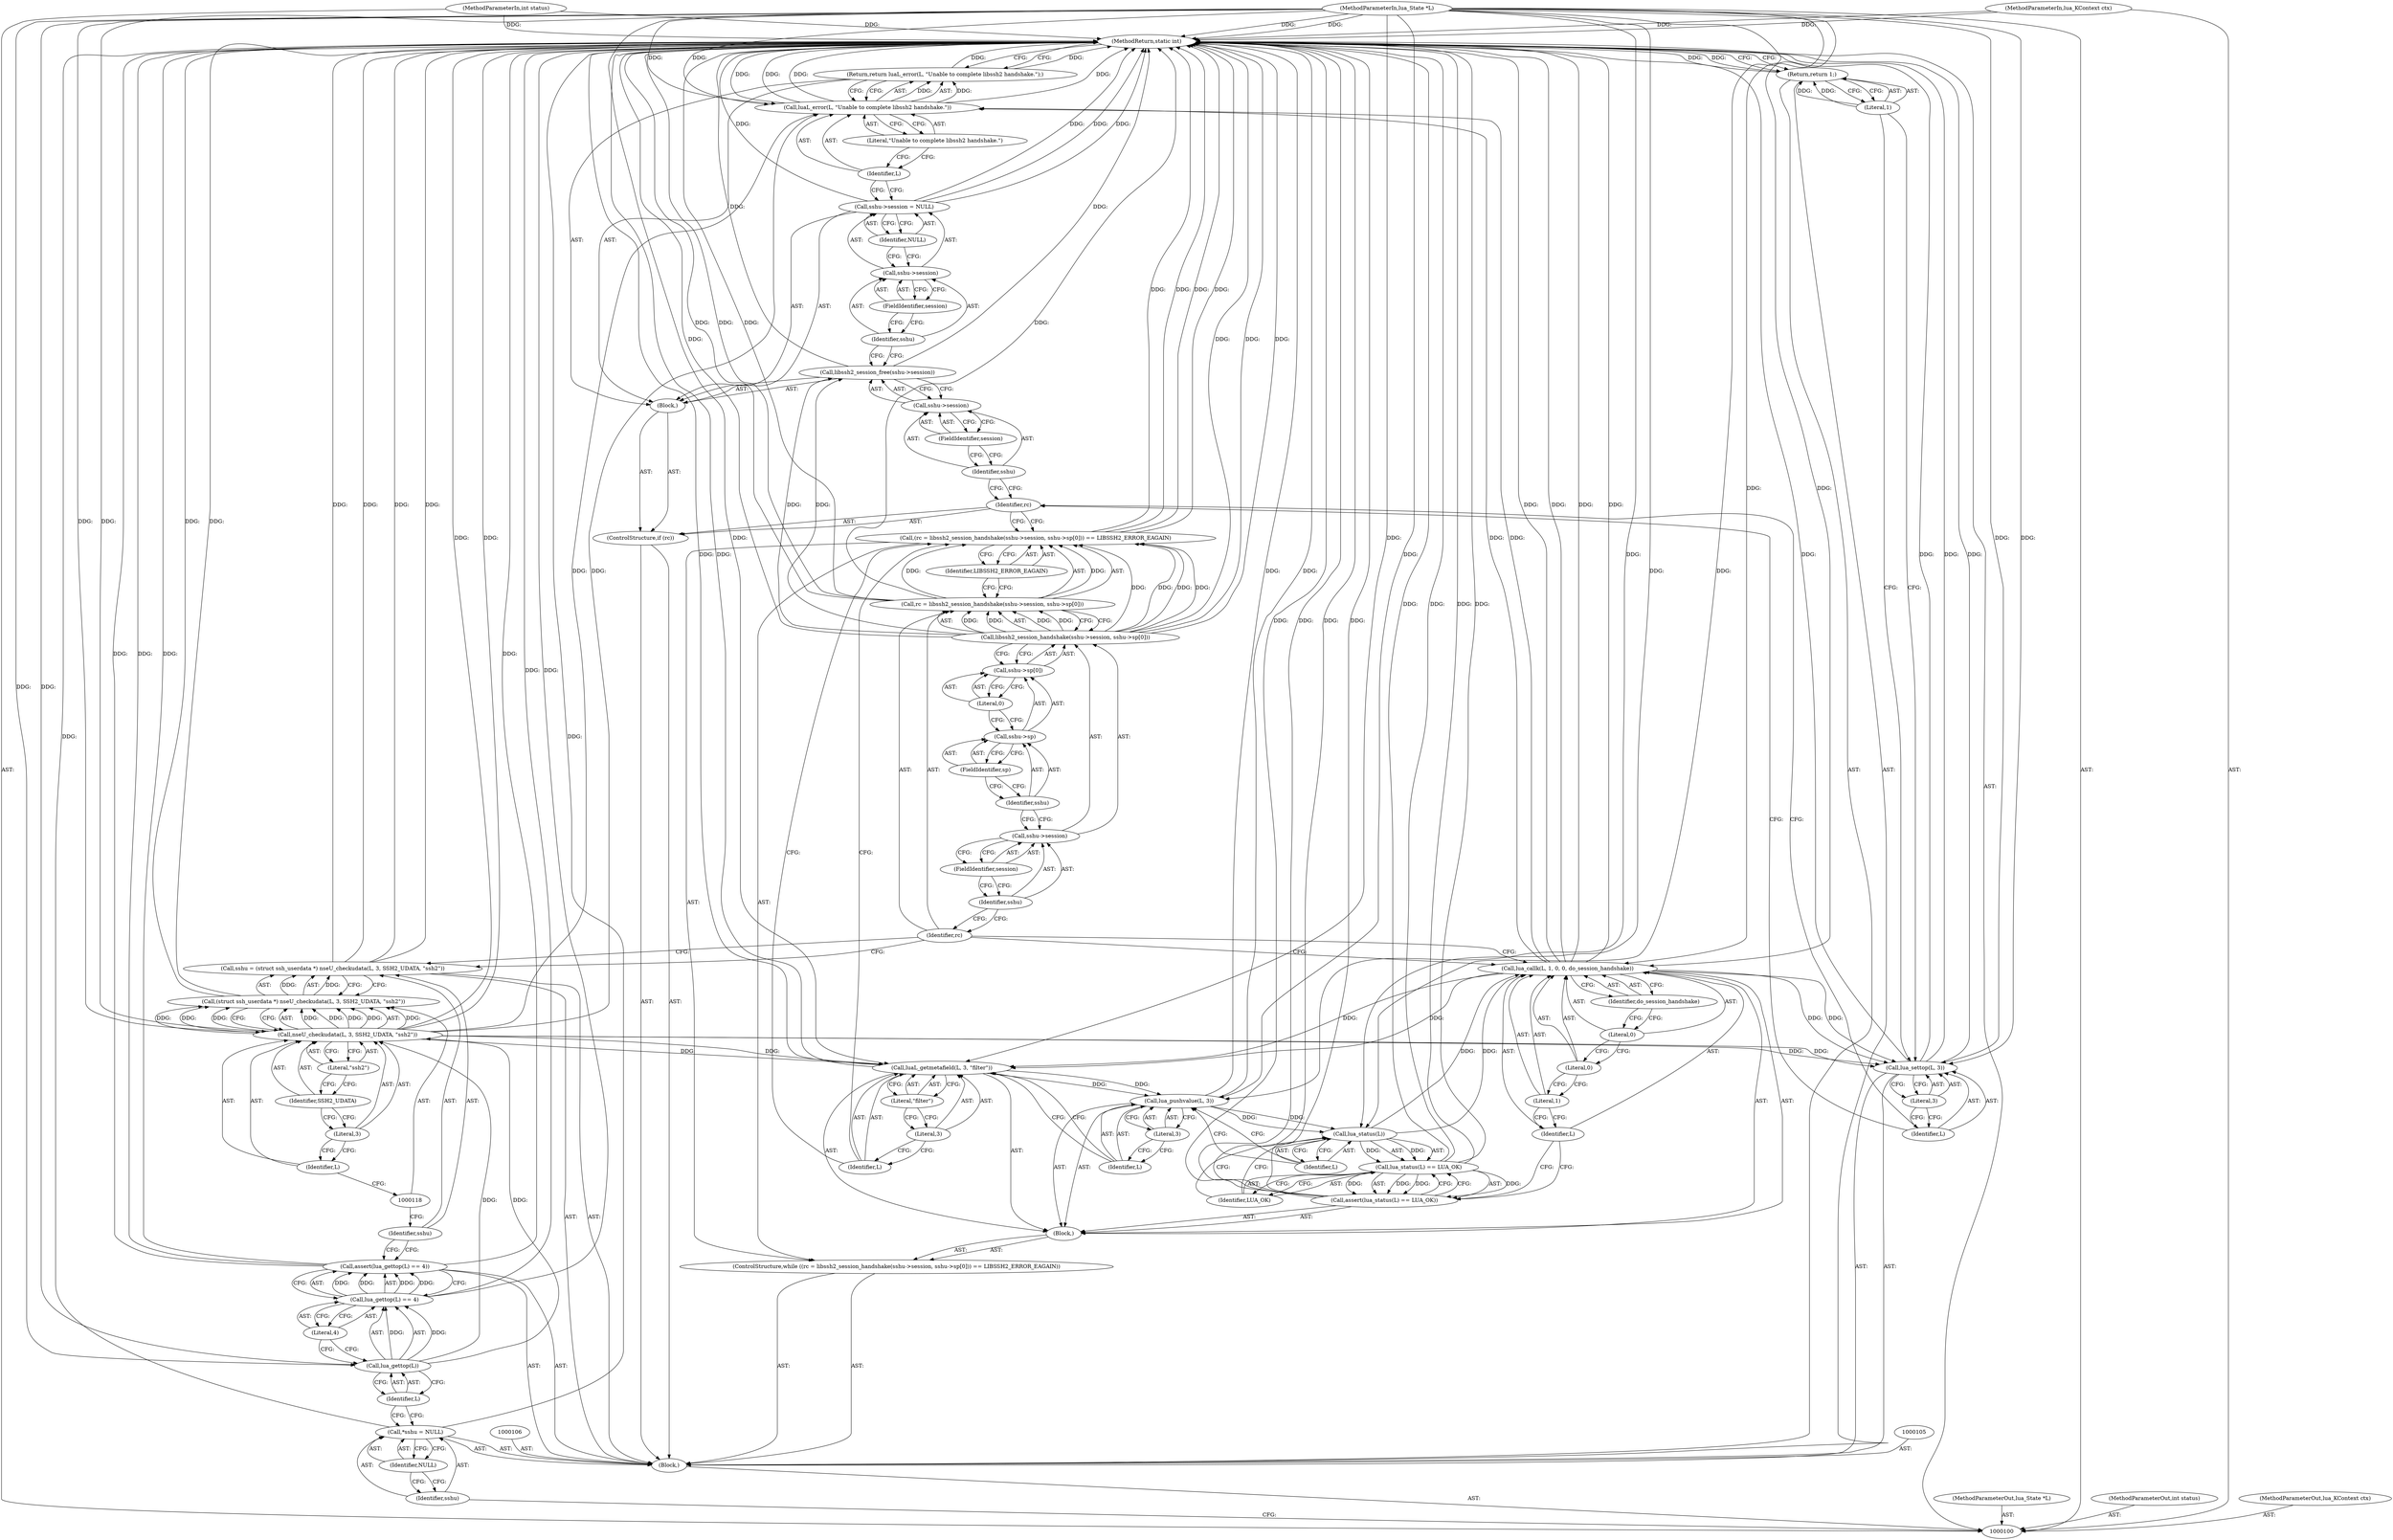 digraph "0_nmap_350bbe0597d37ad67abe5fef8fba984707b4e9ad" {
"1000178" [label="(MethodReturn,static int)"];
"1000101" [label="(MethodParameterIn,lua_State *L)"];
"1000270" [label="(MethodParameterOut,lua_State *L)"];
"1000102" [label="(MethodParameterIn,int status)"];
"1000271" [label="(MethodParameterOut,int status)"];
"1000103" [label="(MethodParameterIn,lua_KContext ctx)"];
"1000272" [label="(MethodParameterOut,lua_KContext ctx)"];
"1000104" [label="(Block,)"];
"1000144" [label="(Identifier,L)"];
"1000145" [label="(Literal,3)"];
"1000143" [label="(Call,lua_pushvalue(L, 3))"];
"1000147" [label="(Call,lua_status(L) == LUA_OK)"];
"1000148" [label="(Call,lua_status(L))"];
"1000149" [label="(Identifier,L)"];
"1000150" [label="(Identifier,LUA_OK)"];
"1000146" [label="(Call,assert(lua_status(L) == LUA_OK))"];
"1000152" [label="(Identifier,L)"];
"1000153" [label="(Literal,1)"];
"1000154" [label="(Literal,0)"];
"1000155" [label="(Literal,0)"];
"1000156" [label="(Identifier,do_session_handshake)"];
"1000151" [label="(Call,lua_callk(L, 1, 0, 0, do_session_handshake))"];
"1000159" [label="(Block,)"];
"1000157" [label="(ControlStructure,if (rc))"];
"1000158" [label="(Identifier,rc)"];
"1000161" [label="(Call,sshu->session)"];
"1000162" [label="(Identifier,sshu)"];
"1000163" [label="(FieldIdentifier,session)"];
"1000160" [label="(Call,libssh2_session_free(sshu->session))"];
"1000167" [label="(FieldIdentifier,session)"];
"1000168" [label="(Identifier,NULL)"];
"1000164" [label="(Call,sshu->session = NULL)"];
"1000165" [label="(Call,sshu->session)"];
"1000166" [label="(Identifier,sshu)"];
"1000170" [label="(Call,luaL_error(L, \"Unable to complete libssh2 handshake.\"))"];
"1000171" [label="(Identifier,L)"];
"1000172" [label="(Literal,\"Unable to complete libssh2 handshake.\")"];
"1000169" [label="(Return,return luaL_error(L, \"Unable to complete libssh2 handshake.\");)"];
"1000174" [label="(Identifier,L)"];
"1000175" [label="(Literal,3)"];
"1000173" [label="(Call,lua_settop(L, 3))"];
"1000177" [label="(Literal,1)"];
"1000176" [label="(Return,return 1;)"];
"1000107" [label="(Call,*sshu = NULL)"];
"1000108" [label="(Identifier,sshu)"];
"1000109" [label="(Identifier,NULL)"];
"1000111" [label="(Call,lua_gettop(L) == 4)"];
"1000112" [label="(Call,lua_gettop(L))"];
"1000113" [label="(Identifier,L)"];
"1000114" [label="(Literal,4)"];
"1000110" [label="(Call,assert(lua_gettop(L) == 4))"];
"1000117" [label="(Call,(struct ssh_userdata *) nseU_checkudata(L, 3, SSH2_UDATA, \"ssh2\"))"];
"1000119" [label="(Call,nseU_checkudata(L, 3, SSH2_UDATA, \"ssh2\"))"];
"1000115" [label="(Call,sshu = (struct ssh_userdata *) nseU_checkudata(L, 3, SSH2_UDATA, \"ssh2\"))"];
"1000116" [label="(Identifier,sshu)"];
"1000120" [label="(Identifier,L)"];
"1000121" [label="(Literal,3)"];
"1000122" [label="(Identifier,SSH2_UDATA)"];
"1000123" [label="(Literal,\"ssh2\")"];
"1000125" [label="(Call,(rc = libssh2_session_handshake(sshu->session, sshu->sp[0])) == LIBSSH2_ERROR_EAGAIN)"];
"1000126" [label="(Call,rc = libssh2_session_handshake(sshu->session, sshu->sp[0]))"];
"1000127" [label="(Identifier,rc)"];
"1000128" [label="(Call,libssh2_session_handshake(sshu->session, sshu->sp[0]))"];
"1000124" [label="(ControlStructure,while ((rc = libssh2_session_handshake(sshu->session, sshu->sp[0])) == LIBSSH2_ERROR_EAGAIN))"];
"1000129" [label="(Call,sshu->session)"];
"1000130" [label="(Identifier,sshu)"];
"1000131" [label="(FieldIdentifier,session)"];
"1000132" [label="(Call,sshu->sp[0])"];
"1000133" [label="(Call,sshu->sp)"];
"1000134" [label="(Identifier,sshu)"];
"1000135" [label="(FieldIdentifier,sp)"];
"1000136" [label="(Literal,0)"];
"1000137" [label="(Identifier,LIBSSH2_ERROR_EAGAIN)"];
"1000138" [label="(Block,)"];
"1000140" [label="(Identifier,L)"];
"1000141" [label="(Literal,3)"];
"1000142" [label="(Literal,\"filter\")"];
"1000139" [label="(Call,luaL_getmetafield(L, 3, \"filter\"))"];
"1000178" -> "1000100"  [label="AST: "];
"1000178" -> "1000169"  [label="CFG: "];
"1000178" -> "1000176"  [label="CFG: "];
"1000169" -> "1000178"  [label="DDG: "];
"1000115" -> "1000178"  [label="DDG: "];
"1000115" -> "1000178"  [label="DDG: "];
"1000125" -> "1000178"  [label="DDG: "];
"1000125" -> "1000178"  [label="DDG: "];
"1000160" -> "1000178"  [label="DDG: "];
"1000147" -> "1000178"  [label="DDG: "];
"1000147" -> "1000178"  [label="DDG: "];
"1000126" -> "1000178"  [label="DDG: "];
"1000126" -> "1000178"  [label="DDG: "];
"1000117" -> "1000178"  [label="DDG: "];
"1000146" -> "1000178"  [label="DDG: "];
"1000146" -> "1000178"  [label="DDG: "];
"1000164" -> "1000178"  [label="DDG: "];
"1000164" -> "1000178"  [label="DDG: "];
"1000151" -> "1000178"  [label="DDG: "];
"1000151" -> "1000178"  [label="DDG: "];
"1000128" -> "1000178"  [label="DDG: "];
"1000128" -> "1000178"  [label="DDG: "];
"1000139" -> "1000178"  [label="DDG: "];
"1000103" -> "1000178"  [label="DDG: "];
"1000102" -> "1000178"  [label="DDG: "];
"1000111" -> "1000178"  [label="DDG: "];
"1000101" -> "1000178"  [label="DDG: "];
"1000110" -> "1000178"  [label="DDG: "];
"1000110" -> "1000178"  [label="DDG: "];
"1000173" -> "1000178"  [label="DDG: "];
"1000173" -> "1000178"  [label="DDG: "];
"1000143" -> "1000178"  [label="DDG: "];
"1000119" -> "1000178"  [label="DDG: "];
"1000170" -> "1000178"  [label="DDG: "];
"1000170" -> "1000178"  [label="DDG: "];
"1000107" -> "1000178"  [label="DDG: "];
"1000176" -> "1000178"  [label="DDG: "];
"1000101" -> "1000100"  [label="AST: "];
"1000101" -> "1000178"  [label="DDG: "];
"1000101" -> "1000112"  [label="DDG: "];
"1000101" -> "1000119"  [label="DDG: "];
"1000101" -> "1000139"  [label="DDG: "];
"1000101" -> "1000143"  [label="DDG: "];
"1000101" -> "1000148"  [label="DDG: "];
"1000101" -> "1000151"  [label="DDG: "];
"1000101" -> "1000170"  [label="DDG: "];
"1000101" -> "1000173"  [label="DDG: "];
"1000270" -> "1000100"  [label="AST: "];
"1000102" -> "1000100"  [label="AST: "];
"1000102" -> "1000178"  [label="DDG: "];
"1000271" -> "1000100"  [label="AST: "];
"1000103" -> "1000100"  [label="AST: "];
"1000103" -> "1000178"  [label="DDG: "];
"1000272" -> "1000100"  [label="AST: "];
"1000104" -> "1000100"  [label="AST: "];
"1000105" -> "1000104"  [label="AST: "];
"1000106" -> "1000104"  [label="AST: "];
"1000107" -> "1000104"  [label="AST: "];
"1000110" -> "1000104"  [label="AST: "];
"1000115" -> "1000104"  [label="AST: "];
"1000124" -> "1000104"  [label="AST: "];
"1000157" -> "1000104"  [label="AST: "];
"1000173" -> "1000104"  [label="AST: "];
"1000176" -> "1000104"  [label="AST: "];
"1000144" -> "1000143"  [label="AST: "];
"1000144" -> "1000139"  [label="CFG: "];
"1000145" -> "1000144"  [label="CFG: "];
"1000145" -> "1000143"  [label="AST: "];
"1000145" -> "1000144"  [label="CFG: "];
"1000143" -> "1000145"  [label="CFG: "];
"1000143" -> "1000138"  [label="AST: "];
"1000143" -> "1000145"  [label="CFG: "];
"1000144" -> "1000143"  [label="AST: "];
"1000145" -> "1000143"  [label="AST: "];
"1000149" -> "1000143"  [label="CFG: "];
"1000143" -> "1000178"  [label="DDG: "];
"1000139" -> "1000143"  [label="DDG: "];
"1000101" -> "1000143"  [label="DDG: "];
"1000143" -> "1000148"  [label="DDG: "];
"1000147" -> "1000146"  [label="AST: "];
"1000147" -> "1000150"  [label="CFG: "];
"1000148" -> "1000147"  [label="AST: "];
"1000150" -> "1000147"  [label="AST: "];
"1000146" -> "1000147"  [label="CFG: "];
"1000147" -> "1000178"  [label="DDG: "];
"1000147" -> "1000178"  [label="DDG: "];
"1000147" -> "1000146"  [label="DDG: "];
"1000147" -> "1000146"  [label="DDG: "];
"1000148" -> "1000147"  [label="DDG: "];
"1000148" -> "1000147"  [label="AST: "];
"1000148" -> "1000149"  [label="CFG: "];
"1000149" -> "1000148"  [label="AST: "];
"1000150" -> "1000148"  [label="CFG: "];
"1000148" -> "1000147"  [label="DDG: "];
"1000143" -> "1000148"  [label="DDG: "];
"1000101" -> "1000148"  [label="DDG: "];
"1000148" -> "1000151"  [label="DDG: "];
"1000149" -> "1000148"  [label="AST: "];
"1000149" -> "1000143"  [label="CFG: "];
"1000148" -> "1000149"  [label="CFG: "];
"1000150" -> "1000147"  [label="AST: "];
"1000150" -> "1000148"  [label="CFG: "];
"1000147" -> "1000150"  [label="CFG: "];
"1000146" -> "1000138"  [label="AST: "];
"1000146" -> "1000147"  [label="CFG: "];
"1000147" -> "1000146"  [label="AST: "];
"1000152" -> "1000146"  [label="CFG: "];
"1000146" -> "1000178"  [label="DDG: "];
"1000146" -> "1000178"  [label="DDG: "];
"1000147" -> "1000146"  [label="DDG: "];
"1000147" -> "1000146"  [label="DDG: "];
"1000152" -> "1000151"  [label="AST: "];
"1000152" -> "1000146"  [label="CFG: "];
"1000153" -> "1000152"  [label="CFG: "];
"1000153" -> "1000151"  [label="AST: "];
"1000153" -> "1000152"  [label="CFG: "];
"1000154" -> "1000153"  [label="CFG: "];
"1000154" -> "1000151"  [label="AST: "];
"1000154" -> "1000153"  [label="CFG: "];
"1000155" -> "1000154"  [label="CFG: "];
"1000155" -> "1000151"  [label="AST: "];
"1000155" -> "1000154"  [label="CFG: "];
"1000156" -> "1000155"  [label="CFG: "];
"1000156" -> "1000151"  [label="AST: "];
"1000156" -> "1000155"  [label="CFG: "];
"1000151" -> "1000156"  [label="CFG: "];
"1000151" -> "1000138"  [label="AST: "];
"1000151" -> "1000156"  [label="CFG: "];
"1000152" -> "1000151"  [label="AST: "];
"1000153" -> "1000151"  [label="AST: "];
"1000154" -> "1000151"  [label="AST: "];
"1000155" -> "1000151"  [label="AST: "];
"1000156" -> "1000151"  [label="AST: "];
"1000127" -> "1000151"  [label="CFG: "];
"1000151" -> "1000178"  [label="DDG: "];
"1000151" -> "1000178"  [label="DDG: "];
"1000151" -> "1000139"  [label="DDG: "];
"1000148" -> "1000151"  [label="DDG: "];
"1000101" -> "1000151"  [label="DDG: "];
"1000151" -> "1000170"  [label="DDG: "];
"1000151" -> "1000173"  [label="DDG: "];
"1000159" -> "1000157"  [label="AST: "];
"1000160" -> "1000159"  [label="AST: "];
"1000164" -> "1000159"  [label="AST: "];
"1000169" -> "1000159"  [label="AST: "];
"1000157" -> "1000104"  [label="AST: "];
"1000158" -> "1000157"  [label="AST: "];
"1000159" -> "1000157"  [label="AST: "];
"1000158" -> "1000157"  [label="AST: "];
"1000158" -> "1000125"  [label="CFG: "];
"1000162" -> "1000158"  [label="CFG: "];
"1000174" -> "1000158"  [label="CFG: "];
"1000161" -> "1000160"  [label="AST: "];
"1000161" -> "1000163"  [label="CFG: "];
"1000162" -> "1000161"  [label="AST: "];
"1000163" -> "1000161"  [label="AST: "];
"1000160" -> "1000161"  [label="CFG: "];
"1000162" -> "1000161"  [label="AST: "];
"1000162" -> "1000158"  [label="CFG: "];
"1000163" -> "1000162"  [label="CFG: "];
"1000163" -> "1000161"  [label="AST: "];
"1000163" -> "1000162"  [label="CFG: "];
"1000161" -> "1000163"  [label="CFG: "];
"1000160" -> "1000159"  [label="AST: "];
"1000160" -> "1000161"  [label="CFG: "];
"1000161" -> "1000160"  [label="AST: "];
"1000166" -> "1000160"  [label="CFG: "];
"1000160" -> "1000178"  [label="DDG: "];
"1000128" -> "1000160"  [label="DDG: "];
"1000167" -> "1000165"  [label="AST: "];
"1000167" -> "1000166"  [label="CFG: "];
"1000165" -> "1000167"  [label="CFG: "];
"1000168" -> "1000164"  [label="AST: "];
"1000168" -> "1000165"  [label="CFG: "];
"1000164" -> "1000168"  [label="CFG: "];
"1000164" -> "1000159"  [label="AST: "];
"1000164" -> "1000168"  [label="CFG: "];
"1000165" -> "1000164"  [label="AST: "];
"1000168" -> "1000164"  [label="AST: "];
"1000171" -> "1000164"  [label="CFG: "];
"1000164" -> "1000178"  [label="DDG: "];
"1000164" -> "1000178"  [label="DDG: "];
"1000165" -> "1000164"  [label="AST: "];
"1000165" -> "1000167"  [label="CFG: "];
"1000166" -> "1000165"  [label="AST: "];
"1000167" -> "1000165"  [label="AST: "];
"1000168" -> "1000165"  [label="CFG: "];
"1000166" -> "1000165"  [label="AST: "];
"1000166" -> "1000160"  [label="CFG: "];
"1000167" -> "1000166"  [label="CFG: "];
"1000170" -> "1000169"  [label="AST: "];
"1000170" -> "1000172"  [label="CFG: "];
"1000171" -> "1000170"  [label="AST: "];
"1000172" -> "1000170"  [label="AST: "];
"1000169" -> "1000170"  [label="CFG: "];
"1000170" -> "1000178"  [label="DDG: "];
"1000170" -> "1000178"  [label="DDG: "];
"1000170" -> "1000169"  [label="DDG: "];
"1000151" -> "1000170"  [label="DDG: "];
"1000119" -> "1000170"  [label="DDG: "];
"1000101" -> "1000170"  [label="DDG: "];
"1000171" -> "1000170"  [label="AST: "];
"1000171" -> "1000164"  [label="CFG: "];
"1000172" -> "1000171"  [label="CFG: "];
"1000172" -> "1000170"  [label="AST: "];
"1000172" -> "1000171"  [label="CFG: "];
"1000170" -> "1000172"  [label="CFG: "];
"1000169" -> "1000159"  [label="AST: "];
"1000169" -> "1000170"  [label="CFG: "];
"1000170" -> "1000169"  [label="AST: "];
"1000178" -> "1000169"  [label="CFG: "];
"1000169" -> "1000178"  [label="DDG: "];
"1000170" -> "1000169"  [label="DDG: "];
"1000174" -> "1000173"  [label="AST: "];
"1000174" -> "1000158"  [label="CFG: "];
"1000175" -> "1000174"  [label="CFG: "];
"1000175" -> "1000173"  [label="AST: "];
"1000175" -> "1000174"  [label="CFG: "];
"1000173" -> "1000175"  [label="CFG: "];
"1000173" -> "1000104"  [label="AST: "];
"1000173" -> "1000175"  [label="CFG: "];
"1000174" -> "1000173"  [label="AST: "];
"1000175" -> "1000173"  [label="AST: "];
"1000177" -> "1000173"  [label="CFG: "];
"1000173" -> "1000178"  [label="DDG: "];
"1000173" -> "1000178"  [label="DDG: "];
"1000151" -> "1000173"  [label="DDG: "];
"1000119" -> "1000173"  [label="DDG: "];
"1000101" -> "1000173"  [label="DDG: "];
"1000177" -> "1000176"  [label="AST: "];
"1000177" -> "1000173"  [label="CFG: "];
"1000176" -> "1000177"  [label="CFG: "];
"1000177" -> "1000176"  [label="DDG: "];
"1000176" -> "1000104"  [label="AST: "];
"1000176" -> "1000177"  [label="CFG: "];
"1000177" -> "1000176"  [label="AST: "];
"1000178" -> "1000176"  [label="CFG: "];
"1000176" -> "1000178"  [label="DDG: "];
"1000177" -> "1000176"  [label="DDG: "];
"1000107" -> "1000104"  [label="AST: "];
"1000107" -> "1000109"  [label="CFG: "];
"1000108" -> "1000107"  [label="AST: "];
"1000109" -> "1000107"  [label="AST: "];
"1000113" -> "1000107"  [label="CFG: "];
"1000107" -> "1000178"  [label="DDG: "];
"1000108" -> "1000107"  [label="AST: "];
"1000108" -> "1000100"  [label="CFG: "];
"1000109" -> "1000108"  [label="CFG: "];
"1000109" -> "1000107"  [label="AST: "];
"1000109" -> "1000108"  [label="CFG: "];
"1000107" -> "1000109"  [label="CFG: "];
"1000111" -> "1000110"  [label="AST: "];
"1000111" -> "1000114"  [label="CFG: "];
"1000112" -> "1000111"  [label="AST: "];
"1000114" -> "1000111"  [label="AST: "];
"1000110" -> "1000111"  [label="CFG: "];
"1000111" -> "1000178"  [label="DDG: "];
"1000111" -> "1000110"  [label="DDG: "];
"1000111" -> "1000110"  [label="DDG: "];
"1000112" -> "1000111"  [label="DDG: "];
"1000112" -> "1000111"  [label="AST: "];
"1000112" -> "1000113"  [label="CFG: "];
"1000113" -> "1000112"  [label="AST: "];
"1000114" -> "1000112"  [label="CFG: "];
"1000112" -> "1000111"  [label="DDG: "];
"1000101" -> "1000112"  [label="DDG: "];
"1000112" -> "1000119"  [label="DDG: "];
"1000113" -> "1000112"  [label="AST: "];
"1000113" -> "1000107"  [label="CFG: "];
"1000112" -> "1000113"  [label="CFG: "];
"1000114" -> "1000111"  [label="AST: "];
"1000114" -> "1000112"  [label="CFG: "];
"1000111" -> "1000114"  [label="CFG: "];
"1000110" -> "1000104"  [label="AST: "];
"1000110" -> "1000111"  [label="CFG: "];
"1000111" -> "1000110"  [label="AST: "];
"1000116" -> "1000110"  [label="CFG: "];
"1000110" -> "1000178"  [label="DDG: "];
"1000110" -> "1000178"  [label="DDG: "];
"1000111" -> "1000110"  [label="DDG: "];
"1000111" -> "1000110"  [label="DDG: "];
"1000117" -> "1000115"  [label="AST: "];
"1000117" -> "1000119"  [label="CFG: "];
"1000118" -> "1000117"  [label="AST: "];
"1000119" -> "1000117"  [label="AST: "];
"1000115" -> "1000117"  [label="CFG: "];
"1000117" -> "1000178"  [label="DDG: "];
"1000117" -> "1000115"  [label="DDG: "];
"1000119" -> "1000117"  [label="DDG: "];
"1000119" -> "1000117"  [label="DDG: "];
"1000119" -> "1000117"  [label="DDG: "];
"1000119" -> "1000117"  [label="DDG: "];
"1000119" -> "1000117"  [label="AST: "];
"1000119" -> "1000123"  [label="CFG: "];
"1000120" -> "1000119"  [label="AST: "];
"1000121" -> "1000119"  [label="AST: "];
"1000122" -> "1000119"  [label="AST: "];
"1000123" -> "1000119"  [label="AST: "];
"1000117" -> "1000119"  [label="CFG: "];
"1000119" -> "1000178"  [label="DDG: "];
"1000119" -> "1000117"  [label="DDG: "];
"1000119" -> "1000117"  [label="DDG: "];
"1000119" -> "1000117"  [label="DDG: "];
"1000119" -> "1000117"  [label="DDG: "];
"1000112" -> "1000119"  [label="DDG: "];
"1000101" -> "1000119"  [label="DDG: "];
"1000119" -> "1000139"  [label="DDG: "];
"1000119" -> "1000170"  [label="DDG: "];
"1000119" -> "1000173"  [label="DDG: "];
"1000115" -> "1000104"  [label="AST: "];
"1000115" -> "1000117"  [label="CFG: "];
"1000116" -> "1000115"  [label="AST: "];
"1000117" -> "1000115"  [label="AST: "];
"1000127" -> "1000115"  [label="CFG: "];
"1000115" -> "1000178"  [label="DDG: "];
"1000115" -> "1000178"  [label="DDG: "];
"1000117" -> "1000115"  [label="DDG: "];
"1000116" -> "1000115"  [label="AST: "];
"1000116" -> "1000110"  [label="CFG: "];
"1000118" -> "1000116"  [label="CFG: "];
"1000120" -> "1000119"  [label="AST: "];
"1000120" -> "1000118"  [label="CFG: "];
"1000121" -> "1000120"  [label="CFG: "];
"1000121" -> "1000119"  [label="AST: "];
"1000121" -> "1000120"  [label="CFG: "];
"1000122" -> "1000121"  [label="CFG: "];
"1000122" -> "1000119"  [label="AST: "];
"1000122" -> "1000121"  [label="CFG: "];
"1000123" -> "1000122"  [label="CFG: "];
"1000123" -> "1000119"  [label="AST: "];
"1000123" -> "1000122"  [label="CFG: "];
"1000119" -> "1000123"  [label="CFG: "];
"1000125" -> "1000124"  [label="AST: "];
"1000125" -> "1000137"  [label="CFG: "];
"1000126" -> "1000125"  [label="AST: "];
"1000137" -> "1000125"  [label="AST: "];
"1000140" -> "1000125"  [label="CFG: "];
"1000158" -> "1000125"  [label="CFG: "];
"1000125" -> "1000178"  [label="DDG: "];
"1000125" -> "1000178"  [label="DDG: "];
"1000126" -> "1000125"  [label="DDG: "];
"1000128" -> "1000125"  [label="DDG: "];
"1000128" -> "1000125"  [label="DDG: "];
"1000126" -> "1000125"  [label="AST: "];
"1000126" -> "1000128"  [label="CFG: "];
"1000127" -> "1000126"  [label="AST: "];
"1000128" -> "1000126"  [label="AST: "];
"1000137" -> "1000126"  [label="CFG: "];
"1000126" -> "1000178"  [label="DDG: "];
"1000126" -> "1000178"  [label="DDG: "];
"1000126" -> "1000125"  [label="DDG: "];
"1000128" -> "1000126"  [label="DDG: "];
"1000128" -> "1000126"  [label="DDG: "];
"1000127" -> "1000126"  [label="AST: "];
"1000127" -> "1000151"  [label="CFG: "];
"1000127" -> "1000115"  [label="CFG: "];
"1000130" -> "1000127"  [label="CFG: "];
"1000128" -> "1000126"  [label="AST: "];
"1000128" -> "1000132"  [label="CFG: "];
"1000129" -> "1000128"  [label="AST: "];
"1000132" -> "1000128"  [label="AST: "];
"1000126" -> "1000128"  [label="CFG: "];
"1000128" -> "1000178"  [label="DDG: "];
"1000128" -> "1000178"  [label="DDG: "];
"1000128" -> "1000125"  [label="DDG: "];
"1000128" -> "1000125"  [label="DDG: "];
"1000128" -> "1000126"  [label="DDG: "];
"1000128" -> "1000126"  [label="DDG: "];
"1000128" -> "1000160"  [label="DDG: "];
"1000124" -> "1000104"  [label="AST: "];
"1000125" -> "1000124"  [label="AST: "];
"1000138" -> "1000124"  [label="AST: "];
"1000129" -> "1000128"  [label="AST: "];
"1000129" -> "1000131"  [label="CFG: "];
"1000130" -> "1000129"  [label="AST: "];
"1000131" -> "1000129"  [label="AST: "];
"1000134" -> "1000129"  [label="CFG: "];
"1000130" -> "1000129"  [label="AST: "];
"1000130" -> "1000127"  [label="CFG: "];
"1000131" -> "1000130"  [label="CFG: "];
"1000131" -> "1000129"  [label="AST: "];
"1000131" -> "1000130"  [label="CFG: "];
"1000129" -> "1000131"  [label="CFG: "];
"1000132" -> "1000128"  [label="AST: "];
"1000132" -> "1000136"  [label="CFG: "];
"1000133" -> "1000132"  [label="AST: "];
"1000136" -> "1000132"  [label="AST: "];
"1000128" -> "1000132"  [label="CFG: "];
"1000133" -> "1000132"  [label="AST: "];
"1000133" -> "1000135"  [label="CFG: "];
"1000134" -> "1000133"  [label="AST: "];
"1000135" -> "1000133"  [label="AST: "];
"1000136" -> "1000133"  [label="CFG: "];
"1000134" -> "1000133"  [label="AST: "];
"1000134" -> "1000129"  [label="CFG: "];
"1000135" -> "1000134"  [label="CFG: "];
"1000135" -> "1000133"  [label="AST: "];
"1000135" -> "1000134"  [label="CFG: "];
"1000133" -> "1000135"  [label="CFG: "];
"1000136" -> "1000132"  [label="AST: "];
"1000136" -> "1000133"  [label="CFG: "];
"1000132" -> "1000136"  [label="CFG: "];
"1000137" -> "1000125"  [label="AST: "];
"1000137" -> "1000126"  [label="CFG: "];
"1000125" -> "1000137"  [label="CFG: "];
"1000138" -> "1000124"  [label="AST: "];
"1000139" -> "1000138"  [label="AST: "];
"1000143" -> "1000138"  [label="AST: "];
"1000146" -> "1000138"  [label="AST: "];
"1000151" -> "1000138"  [label="AST: "];
"1000140" -> "1000139"  [label="AST: "];
"1000140" -> "1000125"  [label="CFG: "];
"1000141" -> "1000140"  [label="CFG: "];
"1000141" -> "1000139"  [label="AST: "];
"1000141" -> "1000140"  [label="CFG: "];
"1000142" -> "1000141"  [label="CFG: "];
"1000142" -> "1000139"  [label="AST: "];
"1000142" -> "1000141"  [label="CFG: "];
"1000139" -> "1000142"  [label="CFG: "];
"1000139" -> "1000138"  [label="AST: "];
"1000139" -> "1000142"  [label="CFG: "];
"1000140" -> "1000139"  [label="AST: "];
"1000141" -> "1000139"  [label="AST: "];
"1000142" -> "1000139"  [label="AST: "];
"1000144" -> "1000139"  [label="CFG: "];
"1000139" -> "1000178"  [label="DDG: "];
"1000151" -> "1000139"  [label="DDG: "];
"1000119" -> "1000139"  [label="DDG: "];
"1000101" -> "1000139"  [label="DDG: "];
"1000139" -> "1000143"  [label="DDG: "];
}
